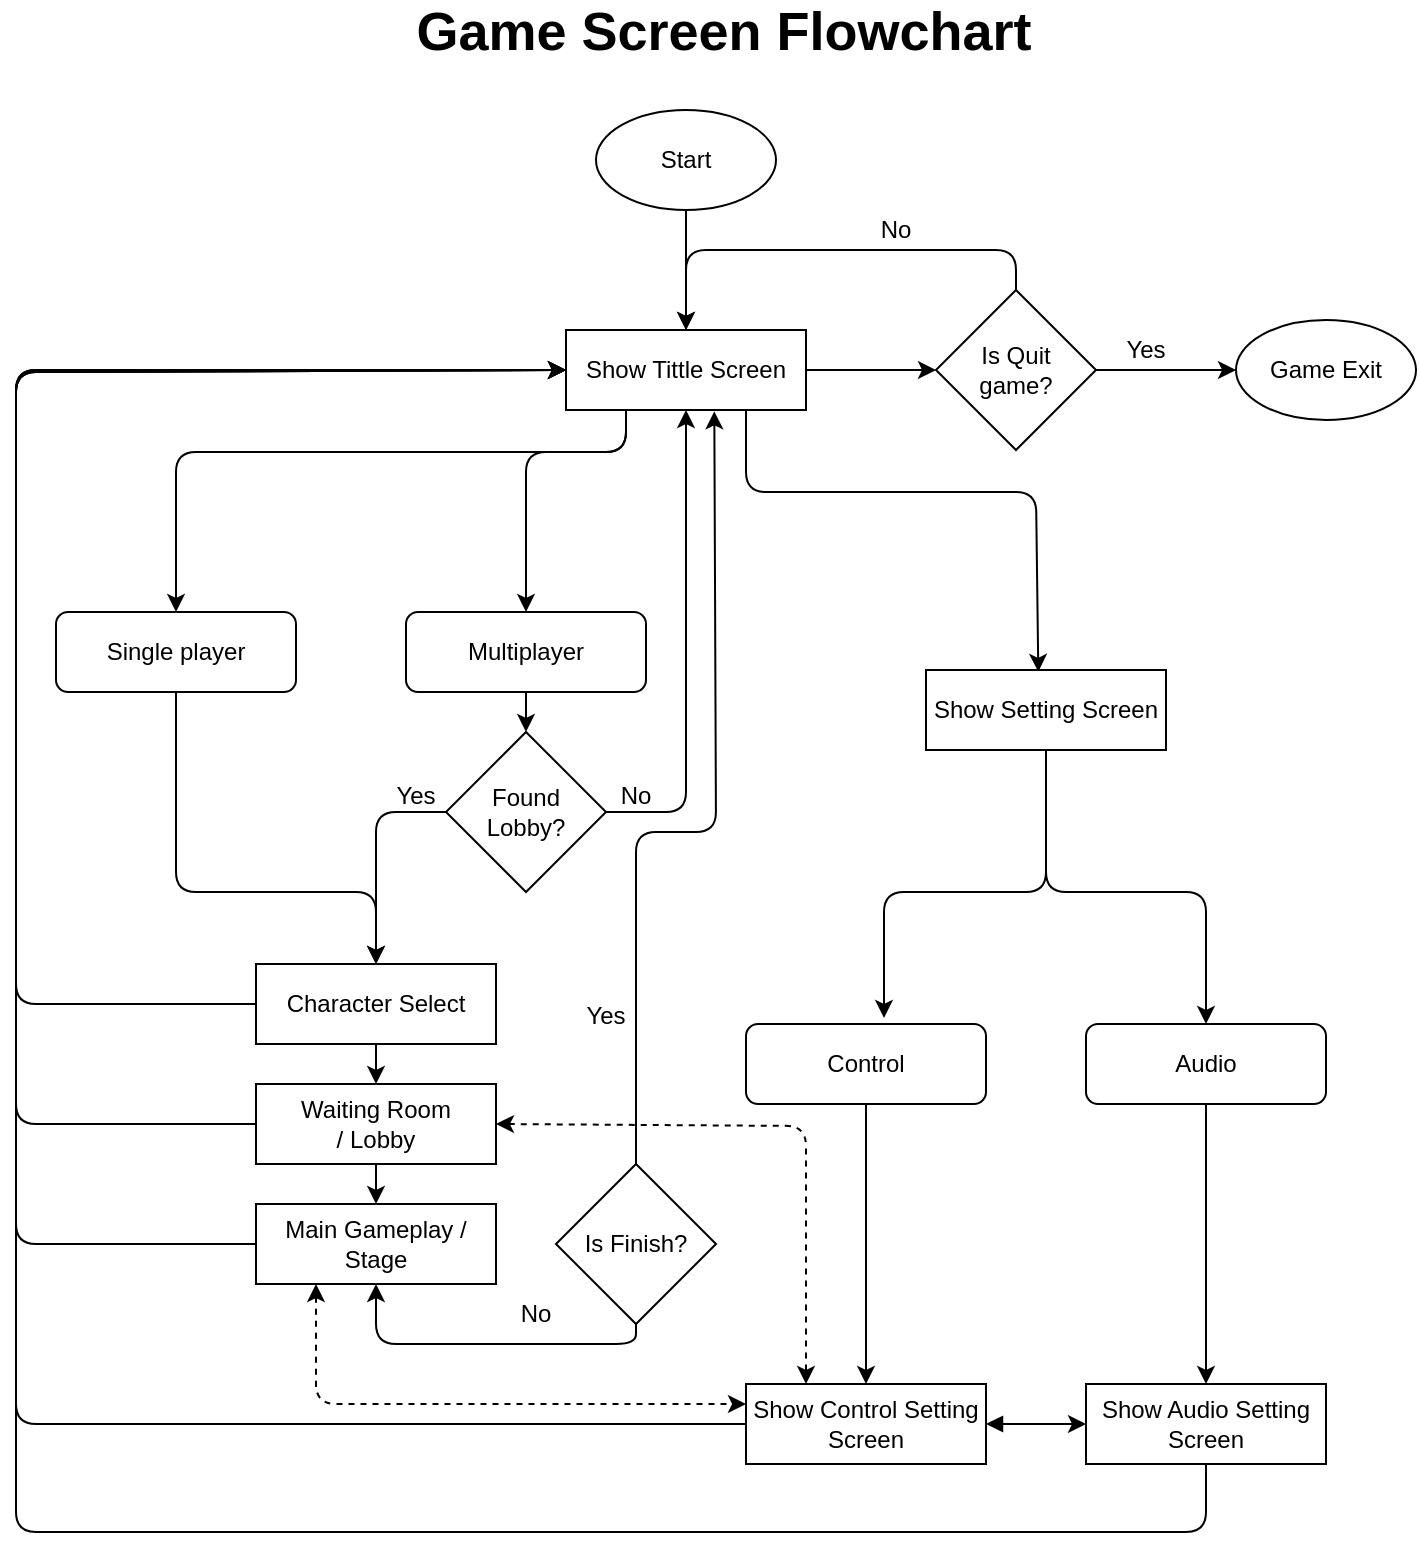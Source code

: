 <mxfile>
    <diagram id="3iDfV0k7HYsfNYDbkiJ3" name="Page-1">
        <mxGraphModel dx="1321" dy="916" grid="1" gridSize="10" guides="1" tooltips="1" connect="1" arrows="1" fold="1" page="1" pageScale="1" pageWidth="1169" pageHeight="827" math="0" shadow="0">
            <root>
                <mxCell id="0"/>
                <mxCell id="1" parent="0"/>
                <mxCell id="2" value="Start" style="ellipse;whiteSpace=wrap;html=1;" parent="1" vertex="1">
                    <mxGeometry x="520" y="69" width="90" height="50" as="geometry"/>
                </mxCell>
                <mxCell id="18" style="edgeStyle=none;html=1;exitX=0.25;exitY=1;exitDx=0;exitDy=0;entryX=0.5;entryY=0;entryDx=0;entryDy=0;" parent="1" source="3" target="5" edge="1">
                    <mxGeometry relative="1" as="geometry">
                        <Array as="points">
                            <mxPoint x="535" y="240"/>
                            <mxPoint x="485" y="240"/>
                        </Array>
                    </mxGeometry>
                </mxCell>
                <mxCell id="19" style="edgeStyle=none;html=1;exitX=0.25;exitY=1;exitDx=0;exitDy=0;entryX=0.5;entryY=0;entryDx=0;entryDy=0;" parent="1" source="3" target="4" edge="1">
                    <mxGeometry relative="1" as="geometry">
                        <Array as="points">
                            <mxPoint x="535" y="240"/>
                            <mxPoint x="310" y="240"/>
                        </Array>
                    </mxGeometry>
                </mxCell>
                <mxCell id="68" style="edgeStyle=none;html=1;exitX=0.75;exitY=1;exitDx=0;exitDy=0;startArrow=none;startFill=0;endArrow=classic;endFill=1;entryX=0.468;entryY=0.022;entryDx=0;entryDy=0;entryPerimeter=0;" edge="1" parent="1" source="3" target="9">
                    <mxGeometry relative="1" as="geometry">
                        <mxPoint x="594.966" y="280.0" as="targetPoint"/>
                        <Array as="points">
                            <mxPoint x="595" y="260"/>
                            <mxPoint x="740" y="260"/>
                        </Array>
                    </mxGeometry>
                </mxCell>
                <mxCell id="3" value="Show Tittle Screen" style="rounded=0;whiteSpace=wrap;html=1;" parent="1" vertex="1">
                    <mxGeometry x="505" y="179" width="120" height="40" as="geometry"/>
                </mxCell>
                <mxCell id="42" style="edgeStyle=none;html=1;exitX=0.5;exitY=1;exitDx=0;exitDy=0;entryX=0.5;entryY=0;entryDx=0;entryDy=0;strokeColor=default;startArrow=none;startFill=0;" parent="1" source="4" target="39" edge="1">
                    <mxGeometry relative="1" as="geometry">
                        <Array as="points">
                            <mxPoint x="310" y="460"/>
                            <mxPoint x="410" y="460"/>
                        </Array>
                    </mxGeometry>
                </mxCell>
                <mxCell id="4" value="Single player" style="rounded=1;whiteSpace=wrap;html=1;" parent="1" vertex="1">
                    <mxGeometry x="250" y="320" width="120" height="40" as="geometry"/>
                </mxCell>
                <mxCell id="69" style="edgeStyle=none;html=1;exitX=0.5;exitY=1;exitDx=0;exitDy=0;entryX=0.5;entryY=0;entryDx=0;entryDy=0;startArrow=none;startFill=0;endArrow=classic;endFill=1;" edge="1" parent="1" source="5" target="65">
                    <mxGeometry relative="1" as="geometry"/>
                </mxCell>
                <mxCell id="5" value="Multiplayer" style="rounded=1;whiteSpace=wrap;html=1;" parent="1" vertex="1">
                    <mxGeometry x="425" y="320" width="120" height="40" as="geometry"/>
                </mxCell>
                <mxCell id="17" style="edgeStyle=none;html=1;exitX=1;exitY=0.5;exitDx=0;exitDy=0;entryX=0;entryY=0.5;entryDx=0;entryDy=0;" parent="1" source="33" target="8" edge="1">
                    <mxGeometry relative="1" as="geometry">
                        <mxPoint x="770" y="197" as="sourcePoint"/>
                    </mxGeometry>
                </mxCell>
                <mxCell id="8" value="Game Exit" style="ellipse;whiteSpace=wrap;html=1;" parent="1" vertex="1">
                    <mxGeometry x="840" y="174" width="90" height="50" as="geometry"/>
                </mxCell>
                <mxCell id="22" style="edgeStyle=none;html=1;exitX=0.5;exitY=1;exitDx=0;exitDy=0;entryX=0.575;entryY=-0.075;entryDx=0;entryDy=0;entryPerimeter=0;" parent="1" source="9" target="10" edge="1">
                    <mxGeometry relative="1" as="geometry">
                        <Array as="points">
                            <mxPoint x="745" y="460"/>
                            <mxPoint x="664" y="460"/>
                        </Array>
                    </mxGeometry>
                </mxCell>
                <mxCell id="23" style="edgeStyle=none;html=1;exitX=0.5;exitY=1;exitDx=0;exitDy=0;entryX=0.5;entryY=0;entryDx=0;entryDy=0;" parent="1" source="9" target="11" edge="1">
                    <mxGeometry relative="1" as="geometry">
                        <Array as="points">
                            <mxPoint x="745" y="460"/>
                            <mxPoint x="825" y="460"/>
                        </Array>
                    </mxGeometry>
                </mxCell>
                <mxCell id="9" value="Show Setting Screen" style="rounded=0;whiteSpace=wrap;html=1;" parent="1" vertex="1">
                    <mxGeometry x="685" y="349" width="120" height="40" as="geometry"/>
                </mxCell>
                <mxCell id="27" style="edgeStyle=none;html=1;exitX=0.5;exitY=1;exitDx=0;exitDy=0;" parent="1" source="10" target="12" edge="1">
                    <mxGeometry relative="1" as="geometry"/>
                </mxCell>
                <mxCell id="10" value="Control" style="rounded=1;whiteSpace=wrap;html=1;" parent="1" vertex="1">
                    <mxGeometry x="595" y="526" width="120" height="40" as="geometry"/>
                </mxCell>
                <mxCell id="26" style="edgeStyle=none;html=1;exitX=0.5;exitY=1;exitDx=0;exitDy=0;entryX=0.5;entryY=0;entryDx=0;entryDy=0;" parent="1" source="11" target="13" edge="1">
                    <mxGeometry relative="1" as="geometry"/>
                </mxCell>
                <mxCell id="11" value="Audio" style="rounded=1;whiteSpace=wrap;html=1;" parent="1" vertex="1">
                    <mxGeometry x="765" y="526" width="120" height="40" as="geometry"/>
                </mxCell>
                <mxCell id="28" style="edgeStyle=none;html=1;exitX=0;exitY=0.5;exitDx=0;exitDy=0;entryX=0;entryY=0.5;entryDx=0;entryDy=0;" parent="1" source="12" target="3" edge="1">
                    <mxGeometry relative="1" as="geometry">
                        <Array as="points">
                            <mxPoint x="230" y="726"/>
                            <mxPoint x="230" y="199"/>
                        </Array>
                    </mxGeometry>
                </mxCell>
                <mxCell id="30" style="edgeStyle=none;html=1;exitX=1;exitY=0.5;exitDx=0;exitDy=0;entryX=0;entryY=0.5;entryDx=0;entryDy=0;strokeColor=default;startArrow=block;startFill=1;" parent="1" source="12" target="13" edge="1">
                    <mxGeometry relative="1" as="geometry"/>
                </mxCell>
                <mxCell id="12" value="Show Control Setting Screen" style="rounded=0;whiteSpace=wrap;html=1;" parent="1" vertex="1">
                    <mxGeometry x="595" y="706" width="120" height="40" as="geometry"/>
                </mxCell>
                <mxCell id="32" style="edgeStyle=none;html=1;exitX=0.5;exitY=1;exitDx=0;exitDy=0;entryX=0;entryY=0.5;entryDx=0;entryDy=0;strokeColor=default;startArrow=none;startFill=0;" parent="1" source="13" target="3" edge="1">
                    <mxGeometry relative="1" as="geometry">
                        <Array as="points">
                            <mxPoint x="825" y="780"/>
                            <mxPoint x="230" y="780"/>
                            <mxPoint x="230" y="200"/>
                        </Array>
                    </mxGeometry>
                </mxCell>
                <mxCell id="13" value="Show Audio Setting Screen" style="rounded=0;whiteSpace=wrap;html=1;" parent="1" vertex="1">
                    <mxGeometry x="765" y="706" width="120" height="40" as="geometry"/>
                </mxCell>
                <mxCell id="15" value="" style="endArrow=classic;html=1;entryX=0.5;entryY=0;entryDx=0;entryDy=0;exitX=0.5;exitY=1;exitDx=0;exitDy=0;" parent="1" source="2" target="3" edge="1">
                    <mxGeometry width="50" height="50" relative="1" as="geometry">
                        <mxPoint x="640" y="429" as="sourcePoint"/>
                        <mxPoint x="690" y="379" as="targetPoint"/>
                    </mxGeometry>
                </mxCell>
                <mxCell id="16" value="" style="endArrow=classic;html=1;exitX=1;exitY=0.5;exitDx=0;exitDy=0;entryX=0;entryY=0.5;entryDx=0;entryDy=0;" parent="1" source="3" target="33" edge="1">
                    <mxGeometry width="50" height="50" relative="1" as="geometry">
                        <mxPoint x="640" y="429" as="sourcePoint"/>
                        <mxPoint x="700" y="199" as="targetPoint"/>
                    </mxGeometry>
                </mxCell>
                <mxCell id="67" style="edgeStyle=none;html=1;exitX=0.5;exitY=0;exitDx=0;exitDy=0;startArrow=none;startFill=0;entryX=0.5;entryY=0;entryDx=0;entryDy=0;" edge="1" parent="1" source="33" target="3">
                    <mxGeometry relative="1" as="geometry">
                        <mxPoint x="570" y="179" as="targetPoint"/>
                        <Array as="points">
                            <mxPoint x="730" y="139"/>
                            <mxPoint x="565" y="139"/>
                        </Array>
                    </mxGeometry>
                </mxCell>
                <mxCell id="33" value="Is Quit &lt;br&gt;game?" style="rhombus;whiteSpace=wrap;html=1;" parent="1" vertex="1">
                    <mxGeometry x="690" y="159" width="80" height="80" as="geometry"/>
                </mxCell>
                <mxCell id="34" value="Yes" style="text;html=1;strokeColor=none;fillColor=none;align=center;verticalAlign=middle;whiteSpace=wrap;rounded=0;" parent="1" vertex="1">
                    <mxGeometry x="765" y="174" width="60" height="30" as="geometry"/>
                </mxCell>
                <mxCell id="35" value="No" style="text;html=1;strokeColor=none;fillColor=none;align=center;verticalAlign=middle;whiteSpace=wrap;rounded=0;" parent="1" vertex="1">
                    <mxGeometry x="640" y="114" width="60" height="30" as="geometry"/>
                </mxCell>
                <mxCell id="44" style="edgeStyle=none;html=1;exitX=0.5;exitY=1;exitDx=0;exitDy=0;strokeColor=default;startArrow=none;startFill=0;" parent="1" source="39" target="40" edge="1">
                    <mxGeometry relative="1" as="geometry"/>
                </mxCell>
                <mxCell id="54" style="edgeStyle=none;html=1;exitX=0;exitY=0.5;exitDx=0;exitDy=0;strokeColor=default;startArrow=none;startFill=0;entryX=0;entryY=0.5;entryDx=0;entryDy=0;" parent="1" source="39" target="3" edge="1">
                    <mxGeometry relative="1" as="geometry">
                        <mxPoint x="225" y="439.167" as="targetPoint"/>
                        <Array as="points">
                            <mxPoint x="230" y="516"/>
                            <mxPoint x="230" y="200"/>
                        </Array>
                    </mxGeometry>
                </mxCell>
                <mxCell id="39" value="Character Select" style="rounded=0;whiteSpace=wrap;html=1;" parent="1" vertex="1">
                    <mxGeometry x="350" y="496" width="120" height="40" as="geometry"/>
                </mxCell>
                <mxCell id="45" style="edgeStyle=none;html=1;exitX=0.5;exitY=1;exitDx=0;exitDy=0;entryX=0.5;entryY=0;entryDx=0;entryDy=0;strokeColor=default;startArrow=none;startFill=0;" parent="1" source="40" target="41" edge="1">
                    <mxGeometry relative="1" as="geometry"/>
                </mxCell>
                <mxCell id="55" style="edgeStyle=none;html=1;exitX=0;exitY=0.5;exitDx=0;exitDy=0;entryX=0;entryY=0.5;entryDx=0;entryDy=0;strokeColor=default;startArrow=none;startFill=0;endArrow=none;endFill=0;" parent="1" source="40" target="3" edge="1">
                    <mxGeometry relative="1" as="geometry">
                        <Array as="points">
                            <mxPoint x="230" y="576"/>
                            <mxPoint x="230" y="200"/>
                        </Array>
                    </mxGeometry>
                </mxCell>
                <mxCell id="64" style="edgeStyle=none;html=1;exitX=1;exitY=0.5;exitDx=0;exitDy=0;entryX=0.25;entryY=0;entryDx=0;entryDy=0;startArrow=classic;startFill=1;dashed=1;" edge="1" parent="1" source="40" target="12">
                    <mxGeometry relative="1" as="geometry">
                        <mxPoint x="605" y="577" as="targetPoint"/>
                        <Array as="points">
                            <mxPoint x="625" y="577"/>
                        </Array>
                    </mxGeometry>
                </mxCell>
                <mxCell id="40" value="Waiting Room &lt;br&gt;/ Lobby" style="rounded=0;whiteSpace=wrap;html=1;" parent="1" vertex="1">
                    <mxGeometry x="350" y="556" width="120" height="40" as="geometry"/>
                </mxCell>
                <mxCell id="61" style="edgeStyle=none;html=1;exitX=0.25;exitY=1;exitDx=0;exitDy=0;entryX=0;entryY=0.25;entryDx=0;entryDy=0;strokeColor=default;startArrow=classic;startFill=1;endArrow=classic;endFill=1;dashed=1;" parent="1" source="41" target="12" edge="1">
                    <mxGeometry relative="1" as="geometry">
                        <Array as="points">
                            <mxPoint x="380" y="716"/>
                        </Array>
                    </mxGeometry>
                </mxCell>
                <mxCell id="62" style="edgeStyle=none;html=1;exitX=0;exitY=0.5;exitDx=0;exitDy=0;entryX=0;entryY=0.5;entryDx=0;entryDy=0;strokeColor=default;startArrow=none;startFill=0;endArrow=classic;endFill=1;" parent="1" source="41" target="3" edge="1">
                    <mxGeometry relative="1" as="geometry">
                        <Array as="points">
                            <mxPoint x="230" y="636"/>
                            <mxPoint x="230" y="199"/>
                        </Array>
                    </mxGeometry>
                </mxCell>
                <mxCell id="41" value="Main Gameplay / Stage" style="rounded=0;whiteSpace=wrap;html=1;" parent="1" vertex="1">
                    <mxGeometry x="350" y="616" width="120" height="40" as="geometry"/>
                </mxCell>
                <mxCell id="47" style="edgeStyle=none;html=1;exitX=0.5;exitY=0;exitDx=0;exitDy=0;strokeColor=default;startArrow=none;startFill=0;entryX=0.618;entryY=1.017;entryDx=0;entryDy=0;entryPerimeter=0;" parent="1" source="46" target="3" edge="1">
                    <mxGeometry relative="1" as="geometry">
                        <Array as="points">
                            <mxPoint x="540" y="430"/>
                            <mxPoint x="580" y="430"/>
                        </Array>
                        <mxPoint x="580" y="220" as="targetPoint"/>
                    </mxGeometry>
                </mxCell>
                <mxCell id="48" style="edgeStyle=none;html=1;exitX=0.5;exitY=1;exitDx=0;exitDy=0;entryX=0.5;entryY=1;entryDx=0;entryDy=0;strokeColor=default;startArrow=none;startFill=0;" parent="1" source="46" target="41" edge="1">
                    <mxGeometry relative="1" as="geometry">
                        <Array as="points">
                            <mxPoint x="540" y="686"/>
                            <mxPoint x="410" y="686"/>
                        </Array>
                    </mxGeometry>
                </mxCell>
                <mxCell id="46" value="Is Finish?" style="rhombus;whiteSpace=wrap;html=1;" parent="1" vertex="1">
                    <mxGeometry x="500" y="596" width="80" height="80" as="geometry"/>
                </mxCell>
                <mxCell id="49" value="No" style="text;html=1;strokeColor=none;fillColor=none;align=center;verticalAlign=middle;whiteSpace=wrap;rounded=0;" parent="1" vertex="1">
                    <mxGeometry x="460" y="656" width="60" height="30" as="geometry"/>
                </mxCell>
                <mxCell id="52" value="Yes" style="text;html=1;strokeColor=none;fillColor=none;align=center;verticalAlign=middle;whiteSpace=wrap;rounded=0;" parent="1" vertex="1">
                    <mxGeometry x="495" y="507" width="60" height="30" as="geometry"/>
                </mxCell>
                <mxCell id="63" value="&lt;b&gt;&lt;font style=&quot;font-size: 27px;&quot;&gt;Game Screen Flowchart&lt;/font&gt;&lt;/b&gt;" style="text;html=1;strokeColor=none;fillColor=none;align=center;verticalAlign=middle;whiteSpace=wrap;rounded=0;" parent="1" vertex="1">
                    <mxGeometry x="359" y="15" width="450" height="30" as="geometry"/>
                </mxCell>
                <mxCell id="71" style="edgeStyle=none;html=1;exitX=0;exitY=0.5;exitDx=0;exitDy=0;entryX=0.5;entryY=0;entryDx=0;entryDy=0;startArrow=none;startFill=0;endArrow=classic;endFill=1;" edge="1" parent="1" source="65" target="39">
                    <mxGeometry relative="1" as="geometry">
                        <Array as="points">
                            <mxPoint x="410" y="420"/>
                        </Array>
                    </mxGeometry>
                </mxCell>
                <mxCell id="73" style="edgeStyle=none;html=1;exitX=1;exitY=0.5;exitDx=0;exitDy=0;startArrow=none;startFill=0;endArrow=classic;endFill=1;entryX=0.5;entryY=1;entryDx=0;entryDy=0;" edge="1" parent="1" source="65" target="3">
                    <mxGeometry relative="1" as="geometry">
                        <mxPoint x="580" y="200" as="targetPoint"/>
                        <Array as="points">
                            <mxPoint x="565" y="420"/>
                        </Array>
                    </mxGeometry>
                </mxCell>
                <mxCell id="65" value="Found &lt;br&gt;Lobby?" style="rhombus;whiteSpace=wrap;html=1;" vertex="1" parent="1">
                    <mxGeometry x="445" y="380" width="80" height="80" as="geometry"/>
                </mxCell>
                <mxCell id="74" value="Yes" style="text;html=1;strokeColor=none;fillColor=none;align=center;verticalAlign=middle;whiteSpace=wrap;rounded=0;" vertex="1" parent="1">
                    <mxGeometry x="400" y="397" width="60" height="30" as="geometry"/>
                </mxCell>
                <mxCell id="75" value="No" style="text;html=1;strokeColor=none;fillColor=none;align=center;verticalAlign=middle;whiteSpace=wrap;rounded=0;" vertex="1" parent="1">
                    <mxGeometry x="510" y="397" width="60" height="30" as="geometry"/>
                </mxCell>
            </root>
        </mxGraphModel>
    </diagram>
</mxfile>